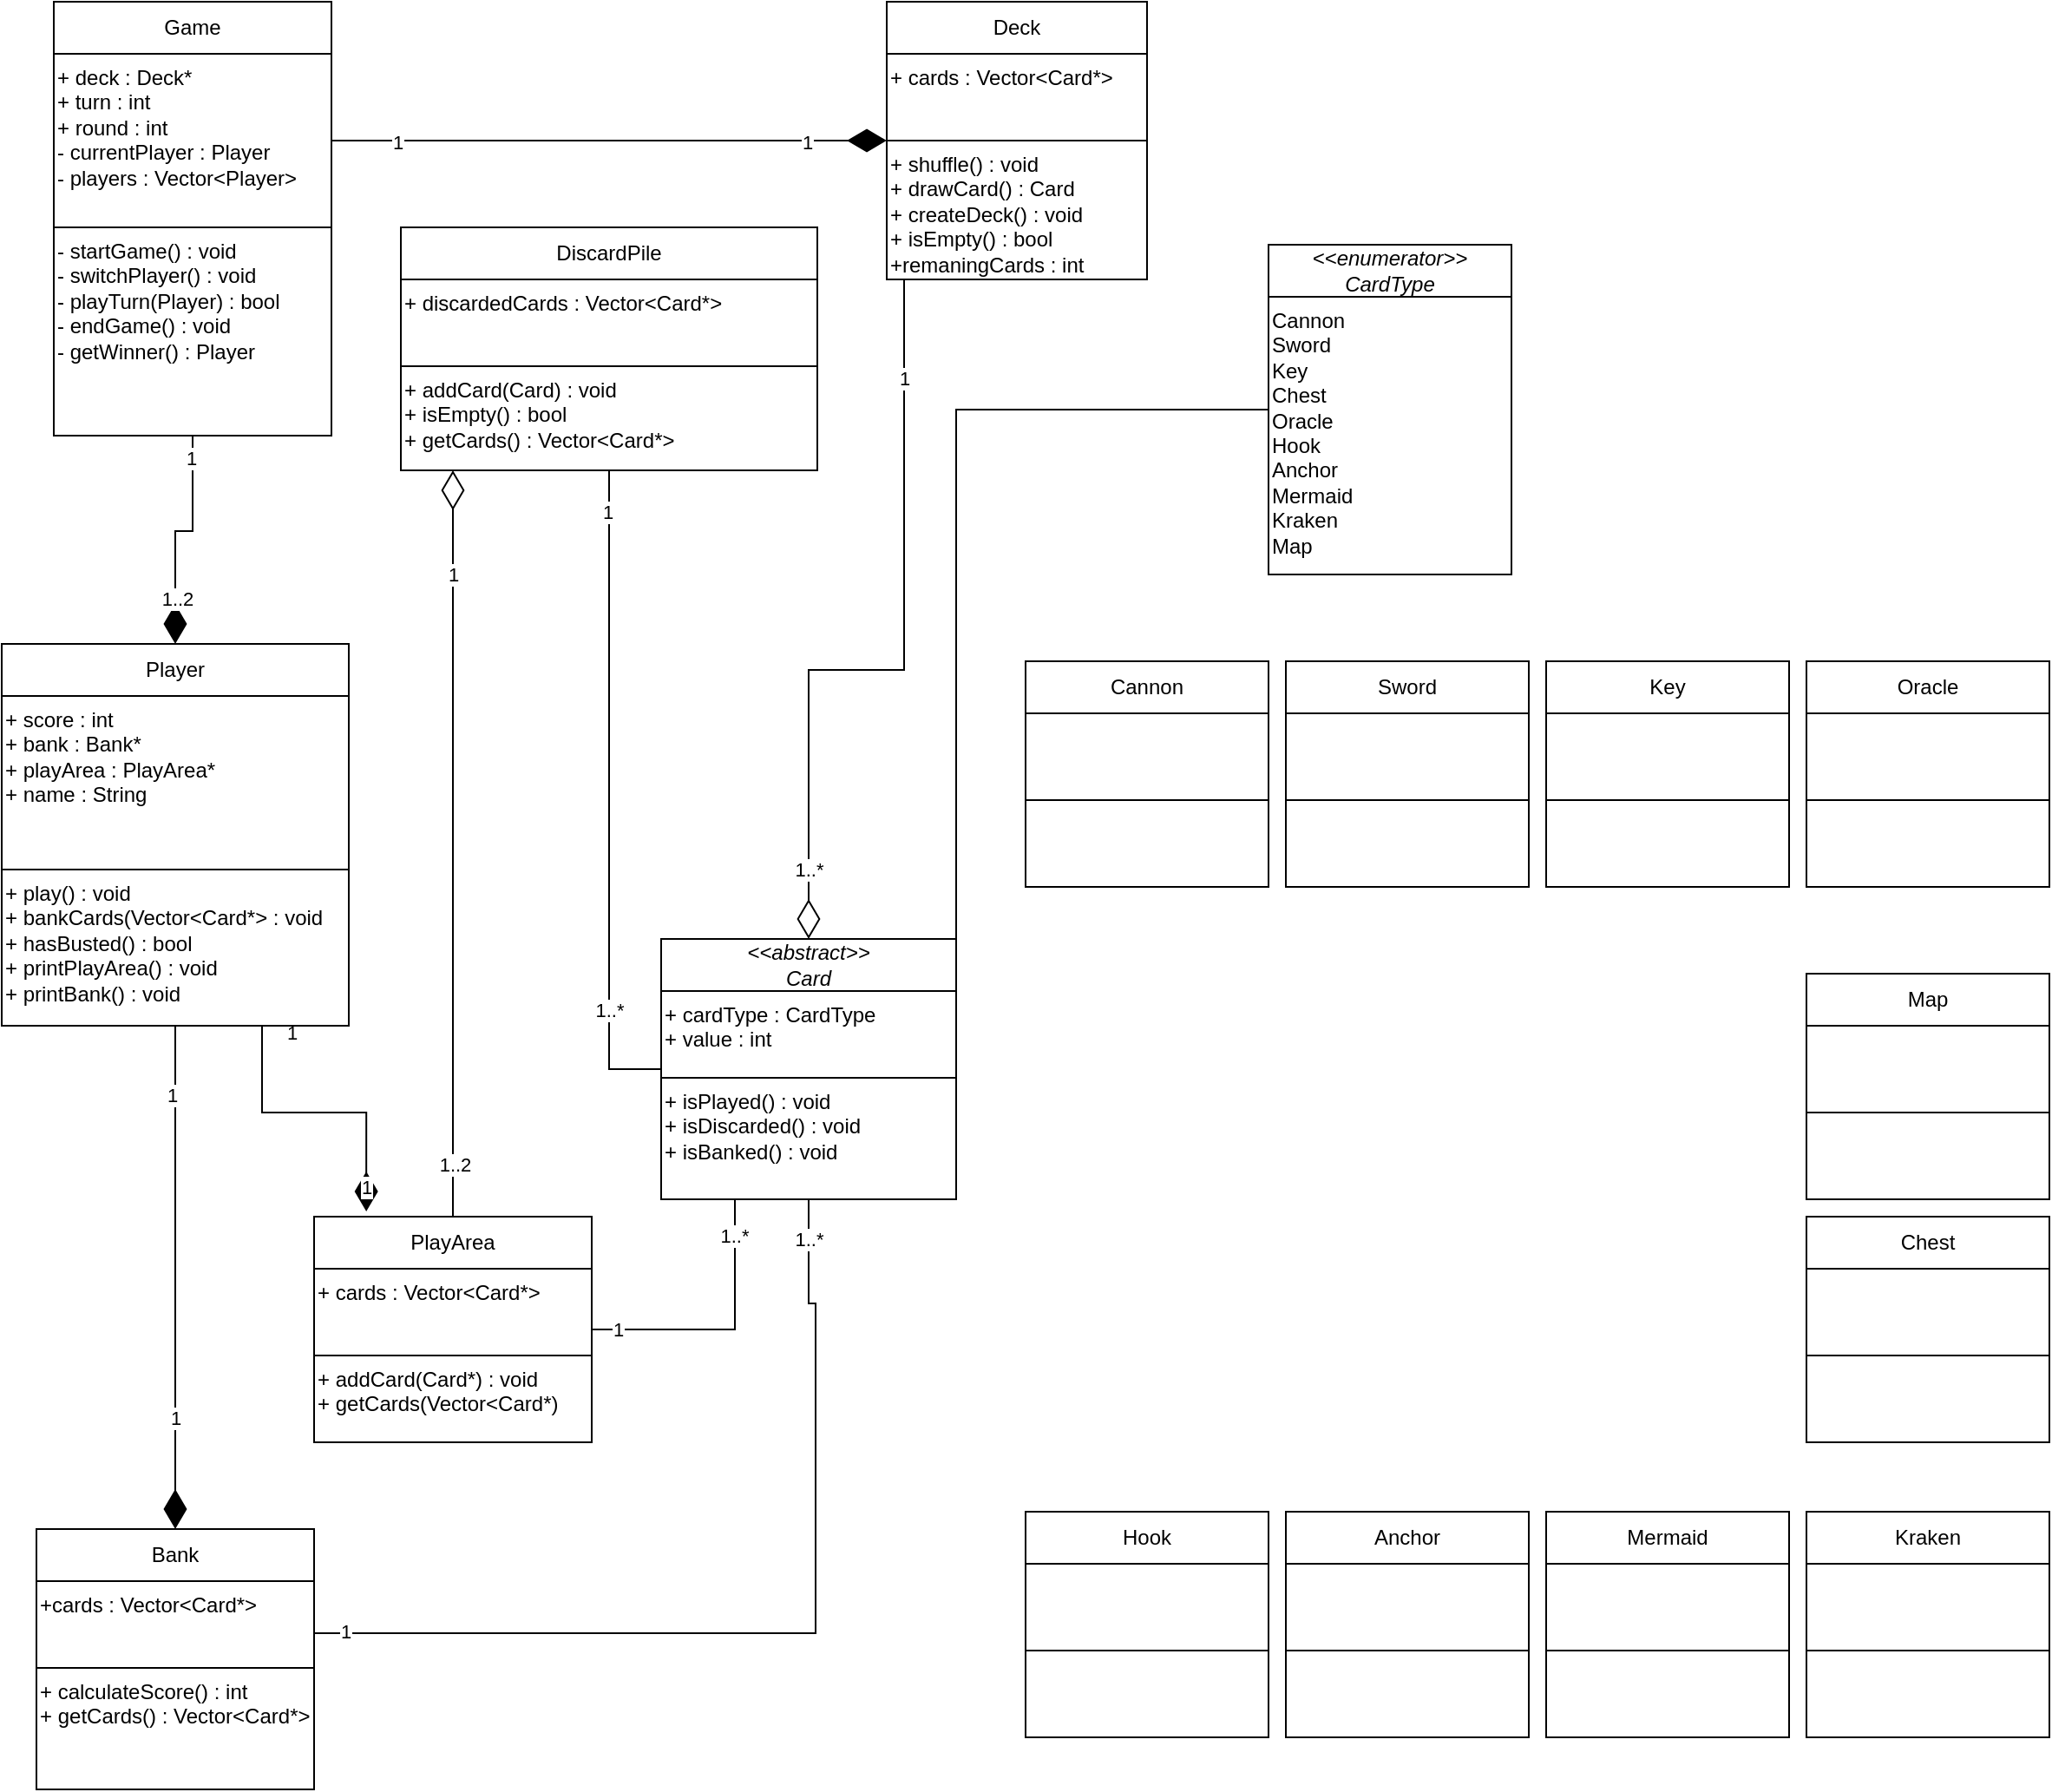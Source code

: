 <mxfile version="26.2.5">
  <diagram id="C5RBs43oDa-KdzZeNtuy" name="Page-1">
    <mxGraphModel dx="2068" dy="1139" grid="1" gridSize="10" guides="1" tooltips="1" connect="1" arrows="1" fold="1" page="1" pageScale="1" pageWidth="827" pageHeight="1169" math="0" shadow="0">
      <root>
        <mxCell id="WIyWlLk6GJQsqaUBKTNV-0" />
        <mxCell id="WIyWlLk6GJQsqaUBKTNV-1" parent="WIyWlLk6GJQsqaUBKTNV-0" />
        <mxCell id="90HU7nI_Lky8rh1-gaz--16" style="edgeStyle=orthogonalEdgeStyle;rounded=0;orthogonalLoop=1;jettySize=auto;html=1;entryX=0.5;entryY=0;entryDx=0;entryDy=0;endArrow=diamondThin;endFill=1;endSize=20;" parent="WIyWlLk6GJQsqaUBKTNV-1" source="90HU7nI_Lky8rh1-gaz--2" target="90HU7nI_Lky8rh1-gaz--9" edge="1">
          <mxGeometry relative="1" as="geometry" />
        </mxCell>
        <mxCell id="90HU7nI_Lky8rh1-gaz--20" value="1" style="edgeLabel;html=1;align=center;verticalAlign=middle;resizable=0;points=[];" parent="90HU7nI_Lky8rh1-gaz--16" vertex="1" connectable="0">
          <mxGeometry x="0.692" y="1" relative="1" as="geometry">
            <mxPoint x="-1" y="-20" as="offset" />
          </mxGeometry>
        </mxCell>
        <mxCell id="90HU7nI_Lky8rh1-gaz--21" value="1" style="edgeLabel;html=1;align=center;verticalAlign=middle;resizable=0;points=[];" parent="90HU7nI_Lky8rh1-gaz--16" vertex="1" connectable="0">
          <mxGeometry x="-0.723" y="-2" relative="1" as="geometry">
            <mxPoint as="offset" />
          </mxGeometry>
        </mxCell>
        <mxCell id="90HU7nI_Lky8rh1-gaz--17" style="edgeStyle=orthogonalEdgeStyle;rounded=0;orthogonalLoop=1;jettySize=auto;html=1;entryX=0.188;entryY=-0.023;entryDx=0;entryDy=0;endSize=20;endArrow=diamondThin;endFill=1;entryPerimeter=0;" parent="WIyWlLk6GJQsqaUBKTNV-1" source="90HU7nI_Lky8rh1-gaz--2" target="90HU7nI_Lky8rh1-gaz--10" edge="1">
          <mxGeometry relative="1" as="geometry">
            <Array as="points">
              <mxPoint x="180" y="650" />
              <mxPoint x="240" y="650" />
            </Array>
          </mxGeometry>
        </mxCell>
        <mxCell id="90HU7nI_Lky8rh1-gaz--22" value="1" style="edgeLabel;html=1;align=center;verticalAlign=middle;resizable=0;points=[];" parent="90HU7nI_Lky8rh1-gaz--17" vertex="1" connectable="0">
          <mxGeometry x="-0.933" y="-2" relative="1" as="geometry">
            <mxPoint x="19" y="-2" as="offset" />
          </mxGeometry>
        </mxCell>
        <mxCell id="90HU7nI_Lky8rh1-gaz--23" value="1" style="edgeLabel;html=1;align=center;verticalAlign=middle;resizable=0;points=[];" parent="90HU7nI_Lky8rh1-gaz--17" vertex="1" connectable="0">
          <mxGeometry x="0.83" relative="1" as="geometry">
            <mxPoint as="offset" />
          </mxGeometry>
        </mxCell>
        <mxCell id="90HU7nI_Lky8rh1-gaz--2" value="Player" style="swimlane;fontStyle=0;childLayout=stackLayout;horizontal=1;startSize=30;horizontalStack=0;resizeParent=1;resizeParentMax=0;resizeLast=0;collapsible=1;marginBottom=0;whiteSpace=wrap;html=1;" parent="WIyWlLk6GJQsqaUBKTNV-1" vertex="1">
          <mxGeometry x="30" y="380" width="200" height="220" as="geometry" />
        </mxCell>
        <mxCell id="dPnODXqqrCUCOZUXVrav-28" value="&lt;div&gt;+ score : int&lt;/div&gt;&lt;div&gt;+ bank : Bank*&lt;/div&gt;&lt;div&gt;+ playArea : PlayArea*&lt;/div&gt;&lt;div&gt;+ name : String&lt;/div&gt;" style="html=1;whiteSpace=wrap;verticalAlign=top;align=left;" parent="90HU7nI_Lky8rh1-gaz--2" vertex="1">
          <mxGeometry y="30" width="200" height="100" as="geometry" />
        </mxCell>
        <mxCell id="dPnODXqqrCUCOZUXVrav-27" value="&lt;div&gt;+ play() : void&lt;/div&gt;&lt;div&gt;+ bankCards(Vector&amp;lt;Card*&amp;gt; : void&lt;/div&gt;&lt;div&gt;+ hasBusted() : bool&lt;/div&gt;&lt;div&gt;+ printPlayArea() : void&lt;/div&gt;&lt;div&gt;+ printBank() : void&lt;/div&gt;&lt;div&gt;&lt;br&gt;&lt;/div&gt;" style="html=1;whiteSpace=wrap;verticalAlign=top;align=left;" parent="90HU7nI_Lky8rh1-gaz--2" vertex="1">
          <mxGeometry y="130" width="200" height="90" as="geometry" />
        </mxCell>
        <mxCell id="90HU7nI_Lky8rh1-gaz--12" style="edgeStyle=orthogonalEdgeStyle;rounded=0;orthogonalLoop=1;jettySize=auto;html=1;entryX=0.5;entryY=0;entryDx=0;entryDy=0;endArrow=diamondThin;endFill=1;endSize=20;" parent="WIyWlLk6GJQsqaUBKTNV-1" source="90HU7nI_Lky8rh1-gaz--7" target="90HU7nI_Lky8rh1-gaz--2" edge="1">
          <mxGeometry relative="1" as="geometry" />
        </mxCell>
        <mxCell id="90HU7nI_Lky8rh1-gaz--14" value="1" style="edgeLabel;html=1;align=center;verticalAlign=middle;resizable=0;points=[];" parent="90HU7nI_Lky8rh1-gaz--12" vertex="1" connectable="0">
          <mxGeometry x="-0.811" y="-1" relative="1" as="geometry">
            <mxPoint as="offset" />
          </mxGeometry>
        </mxCell>
        <mxCell id="90HU7nI_Lky8rh1-gaz--27" value="1..2" style="edgeLabel;html=1;align=center;verticalAlign=middle;resizable=0;points=[];" parent="90HU7nI_Lky8rh1-gaz--12" vertex="1" connectable="0">
          <mxGeometry x="0.6" y="1" relative="1" as="geometry">
            <mxPoint as="offset" />
          </mxGeometry>
        </mxCell>
        <mxCell id="90HU7nI_Lky8rh1-gaz--15" style="edgeStyle=orthogonalEdgeStyle;rounded=0;orthogonalLoop=1;jettySize=auto;html=1;exitX=1;exitY=0.5;exitDx=0;exitDy=0;entryX=0;entryY=0.5;entryDx=0;entryDy=0;endArrow=diamondThin;endFill=1;endSize=20;" parent="WIyWlLk6GJQsqaUBKTNV-1" source="dPnODXqqrCUCOZUXVrav-10" target="90HU7nI_Lky8rh1-gaz--11" edge="1">
          <mxGeometry relative="1" as="geometry">
            <Array as="points" />
          </mxGeometry>
        </mxCell>
        <mxCell id="90HU7nI_Lky8rh1-gaz--18" value="1" style="edgeLabel;html=1;align=center;verticalAlign=middle;resizable=0;points=[];" parent="90HU7nI_Lky8rh1-gaz--15" vertex="1" connectable="0">
          <mxGeometry x="0.711" y="-1" relative="1" as="geometry">
            <mxPoint as="offset" />
          </mxGeometry>
        </mxCell>
        <mxCell id="90HU7nI_Lky8rh1-gaz--19" value="1" style="edgeLabel;html=1;align=center;verticalAlign=middle;resizable=0;points=[];" parent="90HU7nI_Lky8rh1-gaz--15" vertex="1" connectable="0">
          <mxGeometry x="-0.767" y="-1" relative="1" as="geometry">
            <mxPoint as="offset" />
          </mxGeometry>
        </mxCell>
        <mxCell id="90HU7nI_Lky8rh1-gaz--7" value="Game" style="swimlane;fontStyle=0;childLayout=stackLayout;horizontal=1;startSize=30;horizontalStack=0;resizeParent=1;resizeParentMax=0;resizeLast=0;collapsible=1;marginBottom=0;whiteSpace=wrap;html=1;movable=1;resizable=1;rotatable=1;deletable=1;editable=1;locked=0;connectable=1;" parent="WIyWlLk6GJQsqaUBKTNV-1" vertex="1">
          <mxGeometry x="60" y="10" width="160" height="250" as="geometry" />
        </mxCell>
        <mxCell id="dPnODXqqrCUCOZUXVrav-10" value="&lt;div&gt;+ deck : Deck*&lt;/div&gt;&lt;div&gt;+ turn : int&lt;/div&gt;&lt;div&gt;+ round : int&lt;/div&gt;&lt;div&gt;- currentPlayer : Player&lt;/div&gt;&lt;div&gt;- players : Vector&amp;lt;Player&amp;gt;&lt;/div&gt;" style="html=1;whiteSpace=wrap;align=left;verticalAlign=top;" parent="90HU7nI_Lky8rh1-gaz--7" vertex="1">
          <mxGeometry y="30" width="160" height="100" as="geometry" />
        </mxCell>
        <mxCell id="dPnODXqqrCUCOZUXVrav-11" value="&lt;div&gt;- startGame() : void&lt;/div&gt;&lt;div&gt;- switchPlayer() : void&lt;/div&gt;&lt;div&gt;- playTurn(Player) : bool&amp;nbsp;&lt;/div&gt;&lt;div&gt;- endGame() : void&lt;/div&gt;&lt;div&gt;- getWinner() : Player&lt;/div&gt;" style="html=1;whiteSpace=wrap;align=left;verticalAlign=top;" parent="90HU7nI_Lky8rh1-gaz--7" vertex="1">
          <mxGeometry y="130" width="160" height="120" as="geometry" />
        </mxCell>
        <mxCell id="90HU7nI_Lky8rh1-gaz--8" value="&lt;i&gt;&amp;lt;&amp;lt;abstract&amp;gt;&amp;gt;&lt;/i&gt;&lt;div&gt;&lt;i&gt;Card&lt;/i&gt;&lt;/div&gt;" style="swimlane;fontStyle=0;childLayout=stackLayout;horizontal=1;startSize=30;horizontalStack=0;resizeParent=1;resizeParentMax=0;resizeLast=0;collapsible=1;marginBottom=0;whiteSpace=wrap;html=1;" parent="WIyWlLk6GJQsqaUBKTNV-1" vertex="1">
          <mxGeometry x="410" y="550" width="170" height="150" as="geometry" />
        </mxCell>
        <mxCell id="dPnODXqqrCUCOZUXVrav-22" value="&lt;div&gt;+ cardType : CardType&lt;/div&gt;&lt;div&gt;+ value : int&lt;/div&gt;" style="html=1;whiteSpace=wrap;verticalAlign=top;align=left;" parent="90HU7nI_Lky8rh1-gaz--8" vertex="1">
          <mxGeometry y="30" width="170" height="50" as="geometry" />
        </mxCell>
        <mxCell id="dPnODXqqrCUCOZUXVrav-21" value="&lt;div&gt;+ isPlayed() : void&lt;/div&gt;&lt;div&gt;+ isDiscarded() : void&lt;/div&gt;&lt;div&gt;+ isBanked() : void&lt;/div&gt;" style="html=1;whiteSpace=wrap;verticalAlign=top;align=left;" parent="90HU7nI_Lky8rh1-gaz--8" vertex="1">
          <mxGeometry y="80" width="170" height="70" as="geometry" />
        </mxCell>
        <mxCell id="90HU7nI_Lky8rh1-gaz--24" style="edgeStyle=orthogonalEdgeStyle;rounded=0;orthogonalLoop=1;jettySize=auto;html=1;entryX=0.5;entryY=1;entryDx=0;entryDy=0;endArrow=none;startFill=0;" parent="WIyWlLk6GJQsqaUBKTNV-1" source="90HU7nI_Lky8rh1-gaz--9" target="90HU7nI_Lky8rh1-gaz--8" edge="1">
          <mxGeometry relative="1" as="geometry">
            <Array as="points">
              <mxPoint x="499" y="950" />
              <mxPoint x="499" y="760" />
            </Array>
          </mxGeometry>
        </mxCell>
        <mxCell id="90HU7nI_Lky8rh1-gaz--25" value="1" style="edgeLabel;html=1;align=center;verticalAlign=middle;resizable=0;points=[];" parent="90HU7nI_Lky8rh1-gaz--24" vertex="1" connectable="0">
          <mxGeometry x="-0.933" y="1" relative="1" as="geometry">
            <mxPoint as="offset" />
          </mxGeometry>
        </mxCell>
        <mxCell id="90HU7nI_Lky8rh1-gaz--26" value="1..*" style="edgeLabel;html=1;align=center;verticalAlign=middle;resizable=0;points=[];" parent="90HU7nI_Lky8rh1-gaz--24" vertex="1" connectable="0">
          <mxGeometry x="0.917" relative="1" as="geometry">
            <mxPoint as="offset" />
          </mxGeometry>
        </mxCell>
        <mxCell id="90HU7nI_Lky8rh1-gaz--9" value="Bank" style="swimlane;fontStyle=0;childLayout=stackLayout;horizontal=1;startSize=30;horizontalStack=0;resizeParent=1;resizeParentMax=0;resizeLast=0;collapsible=1;marginBottom=0;whiteSpace=wrap;html=1;" parent="WIyWlLk6GJQsqaUBKTNV-1" vertex="1">
          <mxGeometry x="50" y="890" width="160" height="150" as="geometry" />
        </mxCell>
        <mxCell id="dPnODXqqrCUCOZUXVrav-26" value="+cards : Vector&amp;lt;Card*&amp;gt;" style="html=1;whiteSpace=wrap;verticalAlign=top;align=left;" parent="90HU7nI_Lky8rh1-gaz--9" vertex="1">
          <mxGeometry y="30" width="160" height="50" as="geometry" />
        </mxCell>
        <mxCell id="dPnODXqqrCUCOZUXVrav-25" value="&lt;div&gt;+ calculateScore() : int&lt;/div&gt;&lt;div&gt;+ getCards() : Vector&amp;lt;Card*&amp;gt;&lt;/div&gt;" style="html=1;whiteSpace=wrap;verticalAlign=top;align=left;" parent="90HU7nI_Lky8rh1-gaz--9" vertex="1">
          <mxGeometry y="80" width="160" height="70" as="geometry" />
        </mxCell>
        <mxCell id="90HU7nI_Lky8rh1-gaz--28" style="edgeStyle=orthogonalEdgeStyle;rounded=0;orthogonalLoop=1;jettySize=auto;html=1;entryX=0.25;entryY=1;entryDx=0;entryDy=0;endArrow=none;startFill=0;" parent="WIyWlLk6GJQsqaUBKTNV-1" source="90HU7nI_Lky8rh1-gaz--10" target="90HU7nI_Lky8rh1-gaz--8" edge="1">
          <mxGeometry relative="1" as="geometry" />
        </mxCell>
        <mxCell id="90HU7nI_Lky8rh1-gaz--29" value="1" style="edgeLabel;html=1;align=center;verticalAlign=middle;resizable=0;points=[];" parent="90HU7nI_Lky8rh1-gaz--28" vertex="1" connectable="0">
          <mxGeometry x="-0.817" relative="1" as="geometry">
            <mxPoint as="offset" />
          </mxGeometry>
        </mxCell>
        <mxCell id="90HU7nI_Lky8rh1-gaz--30" value="1..*" style="edgeLabel;html=1;align=center;verticalAlign=middle;resizable=0;points=[];" parent="90HU7nI_Lky8rh1-gaz--28" vertex="1" connectable="0">
          <mxGeometry x="0.742" y="1" relative="1" as="geometry">
            <mxPoint as="offset" />
          </mxGeometry>
        </mxCell>
        <mxCell id="90HU7nI_Lky8rh1-gaz--74" style="edgeStyle=orthogonalEdgeStyle;rounded=0;orthogonalLoop=1;jettySize=auto;html=1;endSize=20;endArrow=diamondThin;endFill=0;" parent="WIyWlLk6GJQsqaUBKTNV-1" source="90HU7nI_Lky8rh1-gaz--10" edge="1">
          <mxGeometry relative="1" as="geometry">
            <Array as="points">
              <mxPoint x="290" y="330" />
            </Array>
            <mxPoint x="290" y="280" as="targetPoint" />
          </mxGeometry>
        </mxCell>
        <mxCell id="90HU7nI_Lky8rh1-gaz--75" value="1..2" style="edgeLabel;html=1;align=center;verticalAlign=middle;resizable=0;points=[];" parent="90HU7nI_Lky8rh1-gaz--74" vertex="1" connectable="0">
          <mxGeometry x="-0.858" y="-1" relative="1" as="geometry">
            <mxPoint as="offset" />
          </mxGeometry>
        </mxCell>
        <mxCell id="90HU7nI_Lky8rh1-gaz--76" value="1" style="edgeLabel;html=1;align=center;verticalAlign=middle;resizable=0;points=[];" parent="90HU7nI_Lky8rh1-gaz--74" vertex="1" connectable="0">
          <mxGeometry x="0.722" relative="1" as="geometry">
            <mxPoint as="offset" />
          </mxGeometry>
        </mxCell>
        <mxCell id="90HU7nI_Lky8rh1-gaz--10" value="PlayArea" style="swimlane;fontStyle=0;childLayout=stackLayout;horizontal=1;startSize=30;horizontalStack=0;resizeParent=1;resizeParentMax=0;resizeLast=0;collapsible=1;marginBottom=0;whiteSpace=wrap;html=1;" parent="WIyWlLk6GJQsqaUBKTNV-1" vertex="1">
          <mxGeometry x="210" y="710" width="160" height="130" as="geometry" />
        </mxCell>
        <mxCell id="dPnODXqqrCUCOZUXVrav-24" value="+ cards : Vector&amp;lt;Card*&amp;gt;" style="html=1;whiteSpace=wrap;verticalAlign=top;align=left;" parent="90HU7nI_Lky8rh1-gaz--10" vertex="1">
          <mxGeometry y="30" width="160" height="50" as="geometry" />
        </mxCell>
        <mxCell id="dPnODXqqrCUCOZUXVrav-23" value="&lt;div&gt;+ addCard(Card*) : void&lt;/div&gt;&lt;div&gt;+ getCards(Vector&amp;lt;Card*)&lt;/div&gt;" style="html=1;whiteSpace=wrap;verticalAlign=top;align=left;" parent="90HU7nI_Lky8rh1-gaz--10" vertex="1">
          <mxGeometry y="80" width="160" height="50" as="geometry" />
        </mxCell>
        <mxCell id="90HU7nI_Lky8rh1-gaz--31" style="edgeStyle=orthogonalEdgeStyle;rounded=0;orthogonalLoop=1;jettySize=auto;html=1;entryX=0.5;entryY=0;entryDx=0;entryDy=0;endArrow=diamondThin;endFill=0;endSize=20;" parent="WIyWlLk6GJQsqaUBKTNV-1" source="dPnODXqqrCUCOZUXVrav-14" target="90HU7nI_Lky8rh1-gaz--8" edge="1">
          <mxGeometry relative="1" as="geometry">
            <Array as="points">
              <mxPoint x="550" y="395" />
              <mxPoint x="495" y="395" />
            </Array>
          </mxGeometry>
        </mxCell>
        <mxCell id="90HU7nI_Lky8rh1-gaz--32" value="1..*" style="edgeLabel;html=1;align=center;verticalAlign=middle;resizable=0;points=[];" parent="90HU7nI_Lky8rh1-gaz--31" vertex="1" connectable="0">
          <mxGeometry x="0.813" relative="1" as="geometry">
            <mxPoint as="offset" />
          </mxGeometry>
        </mxCell>
        <mxCell id="90HU7nI_Lky8rh1-gaz--33" value="1" style="edgeLabel;html=1;align=center;verticalAlign=middle;resizable=0;points=[];" parent="90HU7nI_Lky8rh1-gaz--31" vertex="1" connectable="0">
          <mxGeometry x="-0.739" relative="1" as="geometry">
            <mxPoint as="offset" />
          </mxGeometry>
        </mxCell>
        <mxCell id="90HU7nI_Lky8rh1-gaz--11" value="Deck" style="swimlane;fontStyle=0;childLayout=stackLayout;horizontal=1;startSize=30;horizontalStack=0;resizeParent=1;resizeParentMax=0;resizeLast=0;collapsible=1;marginBottom=0;whiteSpace=wrap;html=1;" parent="WIyWlLk6GJQsqaUBKTNV-1" vertex="1">
          <mxGeometry x="540" y="10" width="150" height="160" as="geometry" />
        </mxCell>
        <mxCell id="dPnODXqqrCUCOZUXVrav-13" value="+ cards : Vector&amp;lt;Card*&amp;gt;" style="html=1;whiteSpace=wrap;align=left;verticalAlign=top;" parent="90HU7nI_Lky8rh1-gaz--11" vertex="1">
          <mxGeometry y="30" width="150" height="50" as="geometry" />
        </mxCell>
        <mxCell id="dPnODXqqrCUCOZUXVrav-14" value="&lt;div&gt;+ shuffle() : void&lt;/div&gt;&lt;div&gt;+ drawCard() : Card&lt;/div&gt;&lt;div&gt;+ createDeck() : void&lt;/div&gt;&lt;div&gt;+ isEmpty() : bool&lt;/div&gt;&lt;div&gt;+remaningCards : int&lt;/div&gt;&lt;div&gt;&lt;br&gt;&lt;/div&gt;" style="html=1;whiteSpace=wrap;verticalAlign=top;align=left;" parent="90HU7nI_Lky8rh1-gaz--11" vertex="1">
          <mxGeometry y="80" width="150" height="80" as="geometry" />
        </mxCell>
        <mxCell id="90HU7nI_Lky8rh1-gaz--34" value="Cannon" style="swimlane;fontStyle=0;childLayout=stackLayout;horizontal=1;startSize=30;horizontalStack=0;resizeParent=1;resizeParentMax=0;resizeLast=0;collapsible=1;marginBottom=0;whiteSpace=wrap;html=1;" parent="WIyWlLk6GJQsqaUBKTNV-1" vertex="1">
          <mxGeometry x="620" y="390" width="140" height="130" as="geometry" />
        </mxCell>
        <mxCell id="dPnODXqqrCUCOZUXVrav-20" value="" style="html=1;whiteSpace=wrap;verticalAlign=top;align=left;" parent="90HU7nI_Lky8rh1-gaz--34" vertex="1">
          <mxGeometry y="30" width="140" height="50" as="geometry" />
        </mxCell>
        <mxCell id="dPnODXqqrCUCOZUXVrav-41" value="" style="html=1;whiteSpace=wrap;verticalAlign=top;align=left;" parent="90HU7nI_Lky8rh1-gaz--34" vertex="1">
          <mxGeometry y="80" width="140" height="50" as="geometry" />
        </mxCell>
        <mxCell id="90HU7nI_Lky8rh1-gaz--35" value="Sword" style="swimlane;fontStyle=0;childLayout=stackLayout;horizontal=1;startSize=30;horizontalStack=0;resizeParent=1;resizeParentMax=0;resizeLast=0;collapsible=1;marginBottom=0;whiteSpace=wrap;html=1;" parent="WIyWlLk6GJQsqaUBKTNV-1" vertex="1">
          <mxGeometry x="770" y="390" width="140" height="130" as="geometry" />
        </mxCell>
        <mxCell id="dPnODXqqrCUCOZUXVrav-40" value="" style="html=1;whiteSpace=wrap;verticalAlign=top;align=left;" parent="90HU7nI_Lky8rh1-gaz--35" vertex="1">
          <mxGeometry y="30" width="140" height="50" as="geometry" />
        </mxCell>
        <mxCell id="dPnODXqqrCUCOZUXVrav-39" value="" style="html=1;whiteSpace=wrap;verticalAlign=top;align=left;" parent="90HU7nI_Lky8rh1-gaz--35" vertex="1">
          <mxGeometry y="80" width="140" height="50" as="geometry" />
        </mxCell>
        <mxCell id="90HU7nI_Lky8rh1-gaz--36" value="Key" style="swimlane;fontStyle=0;childLayout=stackLayout;horizontal=1;startSize=30;horizontalStack=0;resizeParent=1;resizeParentMax=0;resizeLast=0;collapsible=1;marginBottom=0;whiteSpace=wrap;html=1;" parent="WIyWlLk6GJQsqaUBKTNV-1" vertex="1">
          <mxGeometry x="920" y="390" width="140" height="130" as="geometry" />
        </mxCell>
        <mxCell id="dPnODXqqrCUCOZUXVrav-38" value="" style="html=1;whiteSpace=wrap;verticalAlign=top;align=left;" parent="90HU7nI_Lky8rh1-gaz--36" vertex="1">
          <mxGeometry y="30" width="140" height="50" as="geometry" />
        </mxCell>
        <mxCell id="dPnODXqqrCUCOZUXVrav-37" value="" style="html=1;whiteSpace=wrap;verticalAlign=top;align=left;" parent="90HU7nI_Lky8rh1-gaz--36" vertex="1">
          <mxGeometry y="80" width="140" height="50" as="geometry" />
        </mxCell>
        <mxCell id="90HU7nI_Lky8rh1-gaz--37" value="Chest" style="swimlane;fontStyle=0;childLayout=stackLayout;horizontal=1;startSize=30;horizontalStack=0;resizeParent=1;resizeParentMax=0;resizeLast=0;collapsible=1;marginBottom=0;whiteSpace=wrap;html=1;" parent="WIyWlLk6GJQsqaUBKTNV-1" vertex="1">
          <mxGeometry x="1070" y="710" width="140" height="130" as="geometry" />
        </mxCell>
        <mxCell id="dPnODXqqrCUCOZUXVrav-36" value="" style="html=1;whiteSpace=wrap;verticalAlign=top;align=left;" parent="90HU7nI_Lky8rh1-gaz--37" vertex="1">
          <mxGeometry y="30" width="140" height="50" as="geometry" />
        </mxCell>
        <mxCell id="dPnODXqqrCUCOZUXVrav-35" value="" style="html=1;whiteSpace=wrap;verticalAlign=top;align=left;" parent="90HU7nI_Lky8rh1-gaz--37" vertex="1">
          <mxGeometry y="80" width="140" height="50" as="geometry" />
        </mxCell>
        <mxCell id="90HU7nI_Lky8rh1-gaz--38" value="Hook" style="swimlane;fontStyle=0;childLayout=stackLayout;horizontal=1;startSize=30;horizontalStack=0;resizeParent=1;resizeParentMax=0;resizeLast=0;collapsible=1;marginBottom=0;whiteSpace=wrap;html=1;" parent="WIyWlLk6GJQsqaUBKTNV-1" vertex="1">
          <mxGeometry x="620" y="880" width="140" height="130" as="geometry" />
        </mxCell>
        <mxCell id="dPnODXqqrCUCOZUXVrav-19" value="" style="html=1;whiteSpace=wrap;verticalAlign=top;align=left;" parent="90HU7nI_Lky8rh1-gaz--38" vertex="1">
          <mxGeometry y="30" width="140" height="50" as="geometry" />
        </mxCell>
        <mxCell id="dPnODXqqrCUCOZUXVrav-15" value="" style="html=1;whiteSpace=wrap;verticalAlign=top;align=left;" parent="90HU7nI_Lky8rh1-gaz--38" vertex="1">
          <mxGeometry y="80" width="140" height="50" as="geometry" />
        </mxCell>
        <mxCell id="90HU7nI_Lky8rh1-gaz--39" value="Oracle" style="swimlane;fontStyle=0;childLayout=stackLayout;horizontal=1;startSize=30;horizontalStack=0;resizeParent=1;resizeParentMax=0;resizeLast=0;collapsible=1;marginBottom=0;whiteSpace=wrap;html=1;" parent="WIyWlLk6GJQsqaUBKTNV-1" vertex="1">
          <mxGeometry x="1070" y="390" width="140" height="130" as="geometry" />
        </mxCell>
        <mxCell id="dPnODXqqrCUCOZUXVrav-34" value="" style="html=1;whiteSpace=wrap;verticalAlign=top;align=left;" parent="90HU7nI_Lky8rh1-gaz--39" vertex="1">
          <mxGeometry y="30" width="140" height="50" as="geometry" />
        </mxCell>
        <mxCell id="dPnODXqqrCUCOZUXVrav-33" value="" style="html=1;whiteSpace=wrap;verticalAlign=top;align=left;" parent="90HU7nI_Lky8rh1-gaz--39" vertex="1">
          <mxGeometry y="80" width="140" height="50" as="geometry" />
        </mxCell>
        <mxCell id="90HU7nI_Lky8rh1-gaz--40" value="Map" style="swimlane;fontStyle=0;childLayout=stackLayout;horizontal=1;startSize=30;horizontalStack=0;resizeParent=1;resizeParentMax=0;resizeLast=0;collapsible=1;marginBottom=0;whiteSpace=wrap;html=1;" parent="WIyWlLk6GJQsqaUBKTNV-1" vertex="1">
          <mxGeometry x="1070" y="570" width="140" height="130" as="geometry" />
        </mxCell>
        <mxCell id="dPnODXqqrCUCOZUXVrav-31" value="" style="html=1;whiteSpace=wrap;verticalAlign=top;align=left;" parent="90HU7nI_Lky8rh1-gaz--40" vertex="1">
          <mxGeometry y="30" width="140" height="50" as="geometry" />
        </mxCell>
        <mxCell id="dPnODXqqrCUCOZUXVrav-32" value="" style="html=1;whiteSpace=wrap;verticalAlign=top;align=left;" parent="90HU7nI_Lky8rh1-gaz--40" vertex="1">
          <mxGeometry y="80" width="140" height="50" as="geometry" />
        </mxCell>
        <mxCell id="90HU7nI_Lky8rh1-gaz--41" value="Mermaid" style="swimlane;fontStyle=0;childLayout=stackLayout;horizontal=1;startSize=30;horizontalStack=0;resizeParent=1;resizeParentMax=0;resizeLast=0;collapsible=1;marginBottom=0;whiteSpace=wrap;html=1;" parent="WIyWlLk6GJQsqaUBKTNV-1" vertex="1">
          <mxGeometry x="920" y="880" width="140" height="130" as="geometry" />
        </mxCell>
        <mxCell id="dPnODXqqrCUCOZUXVrav-43" value="" style="html=1;whiteSpace=wrap;verticalAlign=top;align=left;" parent="90HU7nI_Lky8rh1-gaz--41" vertex="1">
          <mxGeometry y="30" width="140" height="50" as="geometry" />
        </mxCell>
        <mxCell id="dPnODXqqrCUCOZUXVrav-42" value="" style="html=1;whiteSpace=wrap;verticalAlign=top;align=left;" parent="90HU7nI_Lky8rh1-gaz--41" vertex="1">
          <mxGeometry y="80" width="140" height="50" as="geometry" />
        </mxCell>
        <mxCell id="90HU7nI_Lky8rh1-gaz--42" value="Kraken" style="swimlane;fontStyle=0;childLayout=stackLayout;horizontal=1;startSize=30;horizontalStack=0;resizeParent=1;resizeParentMax=0;resizeLast=0;collapsible=1;marginBottom=0;whiteSpace=wrap;html=1;" parent="WIyWlLk6GJQsqaUBKTNV-1" vertex="1">
          <mxGeometry x="1070" y="880" width="140" height="130" as="geometry" />
        </mxCell>
        <mxCell id="dPnODXqqrCUCOZUXVrav-44" value="" style="html=1;whiteSpace=wrap;verticalAlign=top;align=left;" parent="90HU7nI_Lky8rh1-gaz--42" vertex="1">
          <mxGeometry y="30" width="140" height="50" as="geometry" />
        </mxCell>
        <mxCell id="dPnODXqqrCUCOZUXVrav-45" value="" style="html=1;whiteSpace=wrap;verticalAlign=top;align=left;" parent="90HU7nI_Lky8rh1-gaz--42" vertex="1">
          <mxGeometry y="80" width="140" height="50" as="geometry" />
        </mxCell>
        <mxCell id="90HU7nI_Lky8rh1-gaz--43" value="Anchor" style="swimlane;fontStyle=0;childLayout=stackLayout;horizontal=1;startSize=30;horizontalStack=0;resizeParent=1;resizeParentMax=0;resizeLast=0;collapsible=1;marginBottom=0;whiteSpace=wrap;html=1;" parent="WIyWlLk6GJQsqaUBKTNV-1" vertex="1">
          <mxGeometry x="770" y="880" width="140" height="130" as="geometry" />
        </mxCell>
        <mxCell id="dPnODXqqrCUCOZUXVrav-30" value="" style="html=1;whiteSpace=wrap;verticalAlign=top;align=left;" parent="90HU7nI_Lky8rh1-gaz--43" vertex="1">
          <mxGeometry y="30" width="140" height="50" as="geometry" />
        </mxCell>
        <mxCell id="dPnODXqqrCUCOZUXVrav-46" value="" style="html=1;whiteSpace=wrap;verticalAlign=top;align=left;" parent="90HU7nI_Lky8rh1-gaz--43" vertex="1">
          <mxGeometry y="80" width="140" height="50" as="geometry" />
        </mxCell>
        <mxCell id="90HU7nI_Lky8rh1-gaz--71" style="edgeStyle=orthogonalEdgeStyle;rounded=0;orthogonalLoop=1;jettySize=auto;html=1;entryX=0;entryY=0.5;entryDx=0;entryDy=0;endArrow=none;startFill=0;" parent="WIyWlLk6GJQsqaUBKTNV-1" source="90HU7nI_Lky8rh1-gaz--66" target="90HU7nI_Lky8rh1-gaz--8" edge="1">
          <mxGeometry relative="1" as="geometry" />
        </mxCell>
        <mxCell id="90HU7nI_Lky8rh1-gaz--72" value="1" style="edgeLabel;html=1;align=center;verticalAlign=middle;resizable=0;points=[];" parent="90HU7nI_Lky8rh1-gaz--71" vertex="1" connectable="0">
          <mxGeometry x="-0.875" y="-1" relative="1" as="geometry">
            <mxPoint as="offset" />
          </mxGeometry>
        </mxCell>
        <mxCell id="90HU7nI_Lky8rh1-gaz--73" value="1..*" style="edgeLabel;html=1;align=center;verticalAlign=middle;resizable=0;points=[];" parent="90HU7nI_Lky8rh1-gaz--71" vertex="1" connectable="0">
          <mxGeometry x="0.657" relative="1" as="geometry">
            <mxPoint as="offset" />
          </mxGeometry>
        </mxCell>
        <mxCell id="90HU7nI_Lky8rh1-gaz--66" value="DiscardPile" style="swimlane;fontStyle=0;childLayout=stackLayout;horizontal=1;startSize=30;horizontalStack=0;resizeParent=1;resizeParentMax=0;resizeLast=0;collapsible=1;marginBottom=0;whiteSpace=wrap;html=1;" parent="WIyWlLk6GJQsqaUBKTNV-1" vertex="1">
          <mxGeometry x="260" y="140" width="240" height="140" as="geometry" />
        </mxCell>
        <mxCell id="dPnODXqqrCUCOZUXVrav-16" value="+ discardedCards : Vector&amp;lt;Card*&amp;gt;" style="html=1;whiteSpace=wrap;verticalAlign=top;align=left;" parent="90HU7nI_Lky8rh1-gaz--66" vertex="1">
          <mxGeometry y="30" width="240" height="50" as="geometry" />
        </mxCell>
        <mxCell id="dPnODXqqrCUCOZUXVrav-17" value="&lt;div&gt;+ addCard(Card) : void&lt;/div&gt;&lt;div&gt;+ isEmpty() : bool&lt;/div&gt;&lt;div&gt;+ getCards() : Vector&amp;lt;Card*&amp;gt;&lt;/div&gt;" style="html=1;whiteSpace=wrap;verticalAlign=top;align=left;" parent="90HU7nI_Lky8rh1-gaz--66" vertex="1">
          <mxGeometry y="80" width="240" height="60" as="geometry" />
        </mxCell>
        <mxCell id="dPnODXqqrCUCOZUXVrav-57" value="&lt;div&gt;&lt;i&gt;&amp;lt;&amp;lt;enumerator&amp;gt;&amp;gt;&lt;/i&gt;&lt;/div&gt;&lt;div&gt;&lt;i&gt;CardType&lt;/i&gt;&lt;/div&gt;" style="swimlane;fontStyle=0;childLayout=stackLayout;horizontal=1;startSize=30;horizontalStack=0;resizeParent=1;resizeParentMax=0;resizeLast=0;collapsible=1;marginBottom=0;whiteSpace=wrap;html=1;" parent="WIyWlLk6GJQsqaUBKTNV-1" vertex="1">
          <mxGeometry x="760" y="150" width="140" height="190" as="geometry" />
        </mxCell>
        <mxCell id="dPnODXqqrCUCOZUXVrav-58" value="&lt;div&gt;Cannon&lt;/div&gt;&lt;div&gt;Sword&lt;/div&gt;&lt;div&gt;Key&lt;/div&gt;&lt;div&gt;Chest&lt;/div&gt;&lt;div&gt;Oracle&lt;/div&gt;&lt;div&gt;Hook&lt;/div&gt;&lt;div&gt;Anchor&lt;/div&gt;&lt;div&gt;Mermaid&lt;/div&gt;&lt;div&gt;Kraken&lt;/div&gt;&lt;div&gt;Map&lt;/div&gt;" style="html=1;whiteSpace=wrap;verticalAlign=top;align=left;" parent="dPnODXqqrCUCOZUXVrav-57" vertex="1">
          <mxGeometry y="30" width="140" height="160" as="geometry" />
        </mxCell>
        <mxCell id="dPnODXqqrCUCOZUXVrav-60" style="edgeStyle=orthogonalEdgeStyle;rounded=0;orthogonalLoop=1;jettySize=auto;html=1;endArrow=none;startFill=0;entryX=1;entryY=0;entryDx=0;entryDy=0;" parent="WIyWlLk6GJQsqaUBKTNV-1" source="dPnODXqqrCUCOZUXVrav-57" target="90HU7nI_Lky8rh1-gaz--8" edge="1">
          <mxGeometry relative="1" as="geometry">
            <mxPoint x="580" y="490" as="targetPoint" />
            <Array as="points">
              <mxPoint x="580" y="245" />
            </Array>
          </mxGeometry>
        </mxCell>
      </root>
    </mxGraphModel>
  </diagram>
</mxfile>
